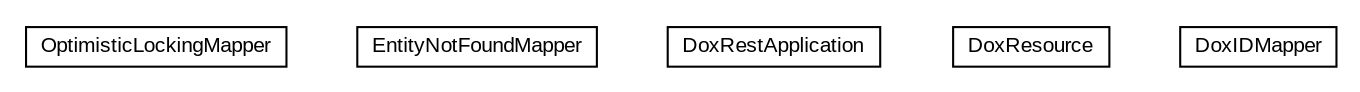 #!/usr/local/bin/dot
#
# Class diagram 
# Generated by UMLGraph version R5_6-24-gf6e263 (http://www.umlgraph.org/)
#

digraph G {
	edge [fontname="arial",fontsize=10,labelfontname="arial",labelfontsize=10];
	node [fontname="arial",fontsize=10,shape=plaintext];
	nodesep=0.25;
	ranksep=0.5;
	// net.trajano.doxdb.rest.OptimisticLockingMapper
	c44 [label=<<table title="net.trajano.doxdb.rest.OptimisticLockingMapper" border="0" cellborder="1" cellspacing="0" cellpadding="2" port="p" href="./OptimisticLockingMapper.html">
		<tr><td><table border="0" cellspacing="0" cellpadding="1">
<tr><td align="center" balign="center"> OptimisticLockingMapper </td></tr>
		</table></td></tr>
		</table>>, URL="./OptimisticLockingMapper.html", fontname="arial", fontcolor="black", fontsize=10.0];
	// net.trajano.doxdb.rest.EntityNotFoundMapper
	c45 [label=<<table title="net.trajano.doxdb.rest.EntityNotFoundMapper" border="0" cellborder="1" cellspacing="0" cellpadding="2" port="p" href="./EntityNotFoundMapper.html">
		<tr><td><table border="0" cellspacing="0" cellpadding="1">
<tr><td align="center" balign="center"> EntityNotFoundMapper </td></tr>
		</table></td></tr>
		</table>>, URL="./EntityNotFoundMapper.html", fontname="arial", fontcolor="black", fontsize=10.0];
	// net.trajano.doxdb.rest.DoxRestApplication
	c46 [label=<<table title="net.trajano.doxdb.rest.DoxRestApplication" border="0" cellborder="1" cellspacing="0" cellpadding="2" port="p" href="./DoxRestApplication.html">
		<tr><td><table border="0" cellspacing="0" cellpadding="1">
<tr><td align="center" balign="center"> DoxRestApplication </td></tr>
		</table></td></tr>
		</table>>, URL="./DoxRestApplication.html", fontname="arial", fontcolor="black", fontsize=10.0];
	// net.trajano.doxdb.rest.DoxResource
	c47 [label=<<table title="net.trajano.doxdb.rest.DoxResource" border="0" cellborder="1" cellspacing="0" cellpadding="2" port="p" href="./DoxResource.html">
		<tr><td><table border="0" cellspacing="0" cellpadding="1">
<tr><td align="center" balign="center"> DoxResource </td></tr>
		</table></td></tr>
		</table>>, URL="./DoxResource.html", fontname="arial", fontcolor="black", fontsize=10.0];
	// net.trajano.doxdb.rest.DoxIDMapper
	c48 [label=<<table title="net.trajano.doxdb.rest.DoxIDMapper" border="0" cellborder="1" cellspacing="0" cellpadding="2" port="p" href="./DoxIDMapper.html">
		<tr><td><table border="0" cellspacing="0" cellpadding="1">
<tr><td align="center" balign="center"> DoxIDMapper </td></tr>
		</table></td></tr>
		</table>>, URL="./DoxIDMapper.html", fontname="arial", fontcolor="black", fontsize=10.0];
}

